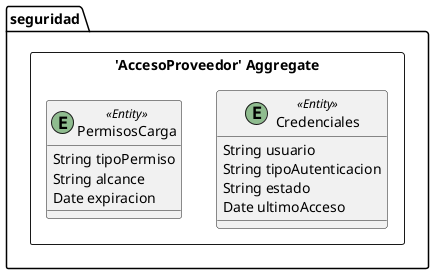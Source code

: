 @startuml

skinparam componentStyle uml2

package seguridad {
	package "'AccesoProveedor' Aggregate" <<Rectangle>> {
		class Credenciales <<(E,DarkSeaGreen) Entity>> {
			String usuario
			String tipoAutenticacion
			String estado
			Date ultimoAcceso
		}
		class PermisosCarga <<(E,DarkSeaGreen) Entity>> {
			String tipoPermiso
			String alcance
			Date expiracion
		}
	}
}


@enduml
